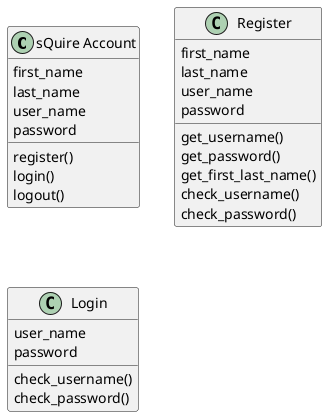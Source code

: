 @startuml

class "sQuire Account" as ua {
first_name
last_name
user_name
password
register()
login()
logout()
}



class "Register" as re {
first_name
last_name
user_name
password

get_username()
get_password()
get_first_last_name()
check_username()
check_password()
}

class "Login" as lo {
user_name
password

check_username()
check_password()
}









@enduml
